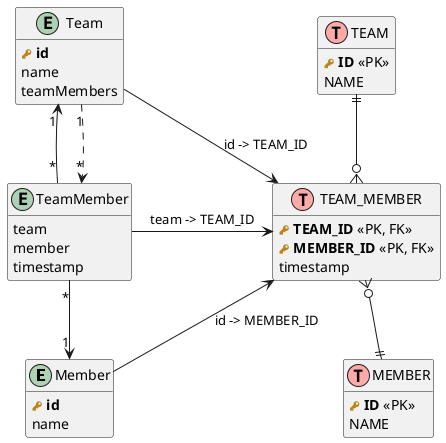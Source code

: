 @startuml
!define table(x) class x << (T,#FFAAAA) >>
!define primary_key(x) <b><color:#b8861b><&key></color> x</b>
!define foreign_key(x) <color:#aaaaaa><&key></color> x
hide methods
hide stereotypes

'skinparam linetype ortho
'skinparam linetype polyline
entity (Member) {
  primary_key(id)
  name
}

entity (Team) {
  primary_key(id)
  name
  teamMembers
}

entity (TeamMember) {
  team
  member
  timestamp
}

Team "1" <-down- "*" TeamMember
Team "1" ..> "*" TeamMember
Member "1" <-up- "*" TeamMember


table(MEMBER) {
  primary_key(ID) <<PK>>
  NAME
}

table(TEAM) {
  primary_key(ID) <<PK>>
  NAME
}

table(TEAM_MEMBER) {
  primary_key(TEAM_ID) <<PK, FK>>
  primary_key(MEMBER_ID) <<PK, FK>>
  timestamp
}

TEAM ||--o{ TEAM_MEMBER
TEAM_MEMBER }o--|| MEMBER

TeamMember -right-> TEAM_MEMBER :team -> TEAM_ID
Member -[hidden]right- MEMBER :rrrrrrrrrrrrrrrrrrrrrrrrrrrrrrrrrrrr
Team --> TEAM_MEMBER :id -> TEAM_ID
Member -up-> TEAM_MEMBER :id -> MEMBER_ID
@enduml
